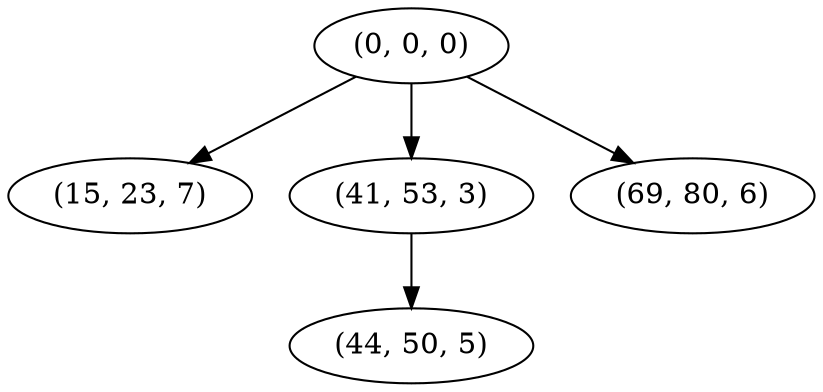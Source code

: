digraph tree {
    "(0, 0, 0)";
    "(15, 23, 7)";
    "(41, 53, 3)";
    "(44, 50, 5)";
    "(69, 80, 6)";
    "(0, 0, 0)" -> "(15, 23, 7)";
    "(0, 0, 0)" -> "(41, 53, 3)";
    "(0, 0, 0)" -> "(69, 80, 6)";
    "(41, 53, 3)" -> "(44, 50, 5)";
}
